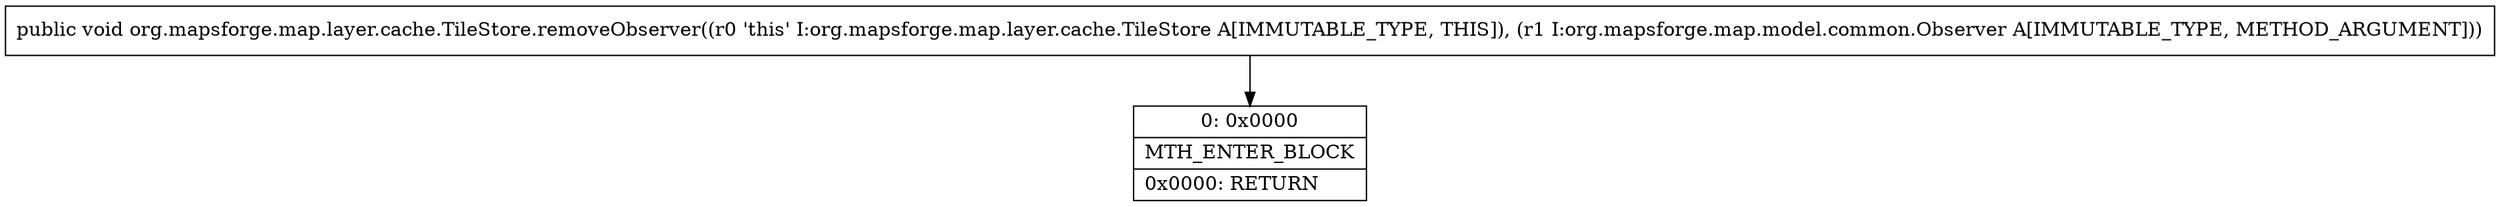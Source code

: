digraph "CFG fororg.mapsforge.map.layer.cache.TileStore.removeObserver(Lorg\/mapsforge\/map\/model\/common\/Observer;)V" {
Node_0 [shape=record,label="{0\:\ 0x0000|MTH_ENTER_BLOCK\l|0x0000: RETURN   \l}"];
MethodNode[shape=record,label="{public void org.mapsforge.map.layer.cache.TileStore.removeObserver((r0 'this' I:org.mapsforge.map.layer.cache.TileStore A[IMMUTABLE_TYPE, THIS]), (r1 I:org.mapsforge.map.model.common.Observer A[IMMUTABLE_TYPE, METHOD_ARGUMENT])) }"];
MethodNode -> Node_0;
}

